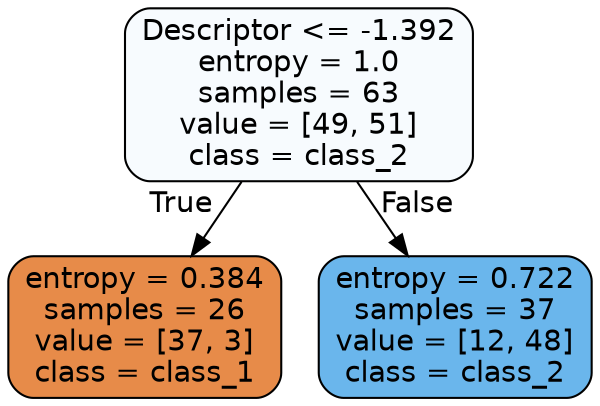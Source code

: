 digraph Tree {
node [shape=box, style="filled, rounded", color="black", fontname="helvetica"] ;
edge [fontname="helvetica"] ;
0 [label="Descriptor <= -1.392\nentropy = 1.0\nsamples = 63\nvalue = [49, 51]\nclass = class_2", fillcolor="#f7fbfe"] ;
1 [label="entropy = 0.384\nsamples = 26\nvalue = [37, 3]\nclass = class_1", fillcolor="#e78b49"] ;
0 -> 1 [labeldistance=2.5, labelangle=45, headlabel="True"] ;
2 [label="entropy = 0.722\nsamples = 37\nvalue = [12, 48]\nclass = class_2", fillcolor="#6ab6ec"] ;
0 -> 2 [labeldistance=2.5, labelangle=-45, headlabel="False"] ;
}